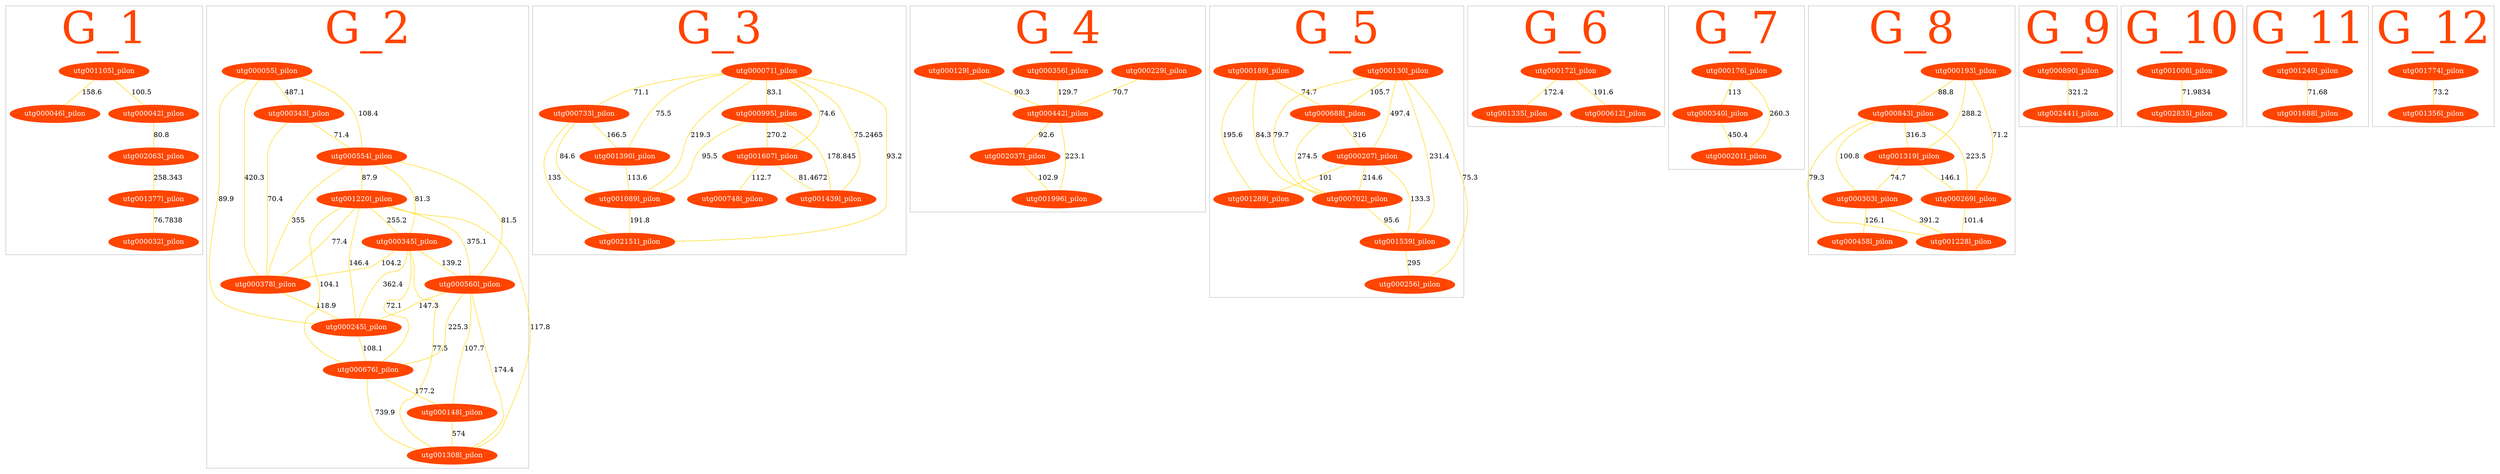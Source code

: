 /* Here are the raw subclusters of selected haplotigs */
graph	Graph_1 {
	subgraph cluster_0 {
	utg000042l_pilon -- utg002063l_pilon [color=gold, penwidth=1, arrowsize=1, label=80.8]; /* cluster 0 */
	utg001105l_pilon -- utg000042l_pilon [color=gold, penwidth=1, arrowsize=1, label=100.5]; /* cluster 0 */
	utg001105l_pilon -- utg000046l_pilon [color=gold, penwidth=1, arrowsize=1, label=158.6]; /* cluster 0 */
	utg001377l_pilon -- utg000032l_pilon [color=gold, penwidth=1, arrowsize=1, label=76.7838]; /* cluster 0 */
	utg002063l_pilon -- utg001377l_pilon [color=gold, penwidth=1, arrowsize=1, label=258.343]; /* cluster 0 */
	utg000032l_pilon [color=orangered, style=filled, fillcolor=orangered, fontcolor=white]; /* 2 : 40000001~60000000 */
	utg000042l_pilon [color=orangered, style=filled, fillcolor=orangered, fontcolor=white]; /* 2 : 40000001~60000000 */
	utg000046l_pilon [color=orangered, style=filled, fillcolor=orangered, fontcolor=white]; /* 2 : 40000001~60000000 */
	utg001105l_pilon [color=orangered, style=filled, fillcolor=orangered, fontcolor=white]; /* 2 : 40000001~60000000 */
	utg001377l_pilon [color=orangered, style=filled, fillcolor=orangered, fontcolor=white]; /* 2 : 40000001~60000000 */
	utg002063l_pilon [color=orangered, style=filled, fillcolor=orangered, fontcolor=white]; /* 2 : 40000001~60000000 */
	label="G_1";
	fontsize=90;
	fontcolor=orangered;
	color=gray;
	/* 6 contigs with total size of 6861725 bp */
	}
	subgraph cluster_1 {
	utg000055l_pilon -- utg000343l_pilon [color=gold, penwidth=1, arrowsize=1, label=487.1]; /* cluster 1 */
	utg000055l_pilon -- utg000378l_pilon [color=gold, penwidth=1, arrowsize=1, label=420.3]; /* cluster 1 */
	utg000148l_pilon -- utg001308l_pilon [color=gold, penwidth=1, arrowsize=1, label=574]; /* cluster 1 */
	utg000245l_pilon -- utg000055l_pilon [color=gold, penwidth=1, arrowsize=1, label=89.9]; /* cluster 1 */
	utg000245l_pilon -- utg000345l_pilon [color=gold, penwidth=1, arrowsize=1, label=362.4]; /* cluster 1 */
	utg000245l_pilon -- utg000676l_pilon [color=gold, penwidth=1, arrowsize=1, label=108.1]; /* cluster 1 */
	utg000245l_pilon -- utg001220l_pilon [color=gold, penwidth=1, arrowsize=1, label=146.4]; /* cluster 1 */
	utg000343l_pilon -- utg000554l_pilon [color=gold, penwidth=1, arrowsize=1, label=71.4]; /* cluster 1 */
	utg000345l_pilon -- utg000378l_pilon [color=gold, penwidth=1, arrowsize=1, label=104.2]; /* cluster 1 */
	utg000345l_pilon -- utg000554l_pilon [color=gold, penwidth=1, arrowsize=1, label=81.3]; /* cluster 1 */
	utg000345l_pilon -- utg000560l_pilon [color=gold, penwidth=1, arrowsize=1, label=139.2]; /* cluster 1 */
	utg000345l_pilon -- utg000676l_pilon [color=gold, penwidth=1, arrowsize=1, label=72.1]; /* cluster 1 */
	utg000378l_pilon -- utg000245l_pilon [color=gold, penwidth=1, arrowsize=1, label=118.9]; /* cluster 1 */
	utg000378l_pilon -- utg000343l_pilon [color=gold, penwidth=1, arrowsize=1, label=70.4]; /* cluster 1 */
	utg000378l_pilon -- utg001220l_pilon [color=gold, penwidth=1, arrowsize=1, label=77.4]; /* cluster 1 */
	utg000554l_pilon -- utg000055l_pilon [color=gold, penwidth=1, arrowsize=1, label=108.4]; /* cluster 1 */
	utg000554l_pilon -- utg000378l_pilon [color=gold, penwidth=1, arrowsize=1, label=355]; /* cluster 1 */
	utg000554l_pilon -- utg001220l_pilon [color=gold, penwidth=1, arrowsize=1, label=87.9]; /* cluster 1 */
	utg000560l_pilon -- utg000148l_pilon [color=gold, penwidth=1, arrowsize=1, label=107.7]; /* cluster 1 */
	utg000560l_pilon -- utg000245l_pilon [color=gold, penwidth=1, arrowsize=1, label=147.3]; /* cluster 1 */
	utg000560l_pilon -- utg000554l_pilon [color=gold, penwidth=1, arrowsize=1, label=81.5]; /* cluster 1 */
	utg000560l_pilon -- utg000676l_pilon [color=gold, penwidth=1, arrowsize=1, label=225.3]; /* cluster 1 */
	utg000560l_pilon -- utg001220l_pilon [color=gold, penwidth=1, arrowsize=1, label=375.1]; /* cluster 1 */
	utg000560l_pilon -- utg001308l_pilon [color=gold, penwidth=1, arrowsize=1, label=174.4]; /* cluster 1 */
	utg000676l_pilon -- utg000148l_pilon [color=gold, penwidth=1, arrowsize=1, label=177.2]; /* cluster 1 */
	utg001220l_pilon -- utg000345l_pilon [color=gold, penwidth=1, arrowsize=1, label=255.2]; /* cluster 1 */
	utg001220l_pilon -- utg000676l_pilon [color=gold, penwidth=1, arrowsize=1, label=104.1]; /* cluster 1 */
	utg001308l_pilon -- utg000345l_pilon [color=gold, penwidth=1, arrowsize=1, label=77.5]; /* cluster 1 */
	utg001308l_pilon -- utg000676l_pilon [color=gold, penwidth=1, arrowsize=1, label=739.9]; /* cluster 1 */
	utg001308l_pilon -- utg001220l_pilon [color=gold, penwidth=1, arrowsize=1, label=117.8]; /* cluster 1 */
	utg000055l_pilon [color=orangered, style=filled, fillcolor=orangered, fontcolor=white]; /* 2 : 40000001~60000000 */
	utg000148l_pilon [color=orangered, style=filled, fillcolor=orangered, fontcolor=white]; /* 1 : 20000001~40000000 */
	utg000245l_pilon [color=orangered, style=filled, fillcolor=orangered, fontcolor=white]; /* 1 : 20000001~40000000 */
	utg000343l_pilon [color=orangered, style=filled, fillcolor=orangered, fontcolor=white]; /* 2 : 40000001~60000000 */
	utg000345l_pilon [color=orangered, style=filled, fillcolor=orangered, fontcolor=white]; /* 1 : 20000001~40000000 */
	utg000378l_pilon [color=orangered, style=filled, fillcolor=orangered, fontcolor=white]; /* 2 : 40000001~60000000 */
	utg000554l_pilon [color=orangered, style=filled, fillcolor=orangered, fontcolor=white]; /* 2 : 40000001~60000000 */
	utg000560l_pilon [color=orangered, style=filled, fillcolor=orangered, fontcolor=white]; /* 1 : 20000001~40000000 */
	utg000676l_pilon [color=orangered, style=filled, fillcolor=orangered, fontcolor=white]; /* 1 : 20000001~40000000 */
	utg001220l_pilon [color=orangered, style=filled, fillcolor=orangered, fontcolor=white]; /* 1 : 20000001~40000000 */
	utg001308l_pilon [color=orangered, style=filled, fillcolor=orangered, fontcolor=white]; /* 1 : 20000001~40000000 */
	label="G_2";
	fontsize=90;
	fontcolor=orangered;
	color=gray;
	/* 11 contigs with total size of 37155108 bp */
	}
	subgraph cluster_2 {
	utg000071l_pilon -- utg000733l_pilon [color=gold, penwidth=1, arrowsize=1, label=71.1]; /* cluster 2 */
	utg000071l_pilon -- utg000995l_pilon [color=gold, penwidth=1, arrowsize=1, label=83.1]; /* cluster 2 */
	utg000071l_pilon -- utg001390l_pilon [color=gold, penwidth=1, arrowsize=1, label=75.5]; /* cluster 2 */
	utg000071l_pilon -- utg001439l_pilon [color=gold, penwidth=1, arrowsize=1, label=75.2465]; /* cluster 2 */
	utg000071l_pilon -- utg002151l_pilon [color=gold, penwidth=1, arrowsize=1, label=93.2]; /* cluster 2 */
	utg000733l_pilon -- utg001089l_pilon [color=gold, penwidth=1, arrowsize=1, label=84.6]; /* cluster 2 */
	utg000733l_pilon -- utg001390l_pilon [color=gold, penwidth=1, arrowsize=1, label=166.5]; /* cluster 2 */
	utg000995l_pilon -- utg001089l_pilon [color=gold, penwidth=1, arrowsize=1, label=95.5]; /* cluster 2 */
	utg000995l_pilon -- utg001439l_pilon [color=gold, penwidth=1, arrowsize=1, label=178.845]; /* cluster 2 */
	utg000995l_pilon -- utg001607l_pilon [color=gold, penwidth=1, arrowsize=1, label=270.2]; /* cluster 2 */
	utg001089l_pilon -- utg000071l_pilon [color=gold, penwidth=1, arrowsize=1, label=219.3]; /* cluster 2 */
	utg001089l_pilon -- utg002151l_pilon [color=gold, penwidth=1, arrowsize=1, label=191.8]; /* cluster 2 */
	utg001390l_pilon -- utg001089l_pilon [color=gold, penwidth=1, arrowsize=1, label=113.6]; /* cluster 2 */
	utg001607l_pilon -- utg000071l_pilon [color=gold, penwidth=1, arrowsize=1, label=74.6]; /* cluster 2 */
	utg001607l_pilon -- utg000748l_pilon [color=gold, penwidth=1, arrowsize=1, label=112.7]; /* cluster 2 */
	utg001607l_pilon -- utg001439l_pilon [color=gold, penwidth=1, arrowsize=1, label=81.4672]; /* cluster 2 */
	utg002151l_pilon -- utg000733l_pilon [color=gold, penwidth=1, arrowsize=1, label=135]; /* cluster 2 */
	utg000071l_pilon [color=orangered, style=filled, fillcolor=orangered, fontcolor=white]; /* 2 : 40000001~60000000 */
	utg000733l_pilon [color=orangered, style=filled, fillcolor=orangered, fontcolor=white]; /* 2 : 40000001~60000000 */
	utg000748l_pilon [color=orangered, style=filled, fillcolor=orangered, fontcolor=white]; /* 2 : 40000001~60000000 */
	utg000995l_pilon [color=orangered, style=filled, fillcolor=orangered, fontcolor=white]; /* 2 : 40000001~60000000 */
	utg001089l_pilon [color=orangered, style=filled, fillcolor=orangered, fontcolor=white]; /* 2 : 40000001~60000000 */
	utg001390l_pilon [color=orangered, style=filled, fillcolor=orangered, fontcolor=white]; /* 2 : 40000001~60000000 */
	utg001439l_pilon [color=orangered, style=filled, fillcolor=orangered, fontcolor=white]; /* 2 : 40000001~60000000 */
	utg001607l_pilon [color=orangered, style=filled, fillcolor=orangered, fontcolor=white]; /* 2 : 40000001~60000000 */
	utg002151l_pilon [color=orangered, style=filled, fillcolor=orangered, fontcolor=white]; /* 2 : 40000001~60000000 */
	label="G_3";
	fontsize=90;
	fontcolor=orangered;
	color=gray;
	/* 9 contigs with total size of 11656850 bp */
	}
	subgraph cluster_3 {
	utg000129l_pilon -- utg000442l_pilon [color=gold, penwidth=1, arrowsize=1, label=90.3]; /* cluster 3 */
	utg000229l_pilon -- utg000442l_pilon [color=gold, penwidth=1, arrowsize=1, label=70.7]; /* cluster 3 */
	utg000356l_pilon -- utg000442l_pilon [color=gold, penwidth=1, arrowsize=1, label=129.7]; /* cluster 3 */
	utg000442l_pilon -- utg002037l_pilon [color=gold, penwidth=1, arrowsize=1, label=92.6]; /* cluster 3 */
	utg001996l_pilon -- utg000442l_pilon [color=gold, penwidth=1, arrowsize=1, label=223.1]; /* cluster 3 */
	utg002037l_pilon -- utg001996l_pilon [color=gold, penwidth=1, arrowsize=1, label=102.9]; /* cluster 3 */
	utg000129l_pilon [color=orangered, style=filled, fillcolor=orangered, fontcolor=white]; /* 0 : 1~20000000 */
	utg000229l_pilon [color=orangered, style=filled, fillcolor=orangered, fontcolor=white]; /* 0 : 1~20000000 */
	utg000356l_pilon [color=orangered, style=filled, fillcolor=orangered, fontcolor=white]; /* 0 : 1~20000000 */
	utg000442l_pilon [color=orangered, style=filled, fillcolor=orangered, fontcolor=white]; /* 0 : 1~20000000 */
	utg001996l_pilon [color=orangered, style=filled, fillcolor=orangered, fontcolor=white]; /* 0 : 1~20000000 */
	utg002037l_pilon [color=orangered, style=filled, fillcolor=orangered, fontcolor=white]; /* 0 : 1~20000000 */
	label="G_4";
	fontsize=90;
	fontcolor=orangered;
	color=gray;
	/* 6 contigs with total size of 11943488 bp */
	}
	subgraph cluster_4 {
	utg000130l_pilon -- utg000688l_pilon [color=gold, penwidth=1, arrowsize=1, label=105.7]; /* cluster 4 */
	utg000130l_pilon -- utg001539l_pilon [color=gold, penwidth=1, arrowsize=1, label=231.4]; /* cluster 4 */
	utg000189l_pilon -- utg000688l_pilon [color=gold, penwidth=1, arrowsize=1, label=74.7]; /* cluster 4 */
	utg000189l_pilon -- utg000702l_pilon [color=gold, penwidth=1, arrowsize=1, label=84.3]; /* cluster 4 */
	utg000189l_pilon -- utg001289l_pilon [color=gold, penwidth=1, arrowsize=1, label=195.6]; /* cluster 4 */
	utg000207l_pilon -- utg000130l_pilon [color=gold, penwidth=1, arrowsize=1, label=497.4]; /* cluster 4 */
	utg000207l_pilon -- utg000702l_pilon [color=gold, penwidth=1, arrowsize=1, label=214.6]; /* cluster 4 */
	utg000207l_pilon -- utg001289l_pilon [color=gold, penwidth=1, arrowsize=1, label=101]; /* cluster 4 */
	utg000256l_pilon -- utg000130l_pilon [color=gold, penwidth=1, arrowsize=1, label=75.3]; /* cluster 4 */
	utg000688l_pilon -- utg000207l_pilon [color=gold, penwidth=1, arrowsize=1, label=316]; /* cluster 4 */
	utg000702l_pilon -- utg000130l_pilon [color=gold, penwidth=1, arrowsize=1, label=79.7]; /* cluster 4 */
	utg000702l_pilon -- utg000688l_pilon [color=gold, penwidth=1, arrowsize=1, label=274.5]; /* cluster 4 */
	utg000702l_pilon -- utg001539l_pilon [color=gold, penwidth=1, arrowsize=1, label=95.6]; /* cluster 4 */
	utg001539l_pilon -- utg000207l_pilon [color=gold, penwidth=1, arrowsize=1, label=133.3]; /* cluster 4 */
	utg001539l_pilon -- utg000256l_pilon [color=gold, penwidth=1, arrowsize=1, label=295]; /* cluster 4 */
	utg000130l_pilon [color=orangered, style=filled, fillcolor=orangered, fontcolor=white]; /* 2 : 40000001~60000000 */
	utg000189l_pilon [color=orangered, style=filled, fillcolor=orangered, fontcolor=white]; /* 1 : 20000001~40000000 */
	utg000207l_pilon [color=orangered, style=filled, fillcolor=orangered, fontcolor=white]; /* 2 : 40000001~60000000 */
	utg000256l_pilon [color=orangered, style=filled, fillcolor=orangered, fontcolor=white]; /* 2 : 40000001~60000000 */
	utg000688l_pilon [color=orangered, style=filled, fillcolor=orangered, fontcolor=white]; /* 1 : 20000001~40000000 */
	utg000702l_pilon [color=orangered, style=filled, fillcolor=orangered, fontcolor=white]; /* 1 : 20000001~40000000 */
	utg001289l_pilon [color=orangered, style=filled, fillcolor=orangered, fontcolor=white]; /* 1 : 20000001~40000000 */
	utg001539l_pilon [color=orangered, style=filled, fillcolor=orangered, fontcolor=white]; /* 2 : 40000001~60000000 */
	label="G_5";
	fontsize=90;
	fontcolor=orangered;
	color=gray;
	/* 8 contigs with total size of 21892488 bp */
	}
	subgraph cluster_5 {
	utg000172l_pilon -- utg000612l_pilon [color=gold, penwidth=1, arrowsize=1, label=191.6]; /* cluster 5 */
	utg000172l_pilon -- utg001335l_pilon [color=gold, penwidth=1, arrowsize=1, label=172.4]; /* cluster 5 */
	utg000172l_pilon [color=orangered, style=filled, fillcolor=orangered, fontcolor=white]; /* 2 : 40000001~60000000 */
	utg000612l_pilon [color=orangered, style=filled, fillcolor=orangered, fontcolor=white]; /* 2 : 40000001~60000000 */
	utg001335l_pilon [color=orangered, style=filled, fillcolor=orangered, fontcolor=white]; /* 2 : 40000001~60000000 */
	label="G_6";
	fontsize=90;
	fontcolor=orangered;
	color=gray;
	/* 3 contigs with total size of 8686913 bp */
	}
	subgraph cluster_6 {
	utg000176l_pilon -- utg000340l_pilon [color=gold, penwidth=1, arrowsize=1, label=113]; /* cluster 6 */
	utg000201l_pilon -- utg000176l_pilon [color=gold, penwidth=1, arrowsize=1, label=260.3]; /* cluster 6 */
	utg000340l_pilon -- utg000201l_pilon [color=gold, penwidth=1, arrowsize=1, label=450.4]; /* cluster 6 */
	utg000176l_pilon [color=orangered, style=filled, fillcolor=orangered, fontcolor=white]; /* 1 : 20000001~40000000 */
	utg000201l_pilon [color=orangered, style=filled, fillcolor=orangered, fontcolor=white]; /* 1 : 20000001~40000000 */
	utg000340l_pilon [color=orangered, style=filled, fillcolor=orangered, fontcolor=white]; /* 1 : 20000001~40000000 */
	label="G_7";
	fontsize=90;
	fontcolor=orangered;
	color=gray;
	/* 3 contigs with total size of 11511228 bp */
	}
	subgraph cluster_7 {
	utg000193l_pilon -- utg000843l_pilon [color=gold, penwidth=1, arrowsize=1, label=88.8]; /* cluster 7 */
	utg000269l_pilon -- utg000193l_pilon [color=gold, penwidth=1, arrowsize=1, label=71.2]; /* cluster 7 */
	utg000269l_pilon -- utg000843l_pilon [color=gold, penwidth=1, arrowsize=1, label=223.5]; /* cluster 7 */
	utg000269l_pilon -- utg001228l_pilon [color=gold, penwidth=1, arrowsize=1, label=101.4]; /* cluster 7 */
	utg000303l_pilon -- utg000458l_pilon [color=gold, penwidth=1, arrowsize=1, label=126.1]; /* cluster 7 */
	utg000303l_pilon -- utg000843l_pilon [color=gold, penwidth=1, arrowsize=1, label=100.8]; /* cluster 7 */
	utg000303l_pilon -- utg001228l_pilon [color=gold, penwidth=1, arrowsize=1, label=391.2]; /* cluster 7 */
	utg000843l_pilon -- utg001319l_pilon [color=gold, penwidth=1, arrowsize=1, label=316.3]; /* cluster 7 */
	utg001228l_pilon -- utg000843l_pilon [color=gold, penwidth=1, arrowsize=1, label=79.3]; /* cluster 7 */
	utg001319l_pilon -- utg000193l_pilon [color=gold, penwidth=1, arrowsize=1, label=288.2]; /* cluster 7 */
	utg001319l_pilon -- utg000269l_pilon [color=gold, penwidth=1, arrowsize=1, label=146.1]; /* cluster 7 */
	utg001319l_pilon -- utg000303l_pilon [color=gold, penwidth=1, arrowsize=1, label=74.7]; /* cluster 7 */
	utg000193l_pilon [color=orangered, style=filled, fillcolor=orangered, fontcolor=white]; /* 2 : 40000001~60000000 */
	utg000269l_pilon [color=orangered, style=filled, fillcolor=orangered, fontcolor=white]; /* 2 : 40000001~60000000 */
	utg000303l_pilon [color=orangered, style=filled, fillcolor=orangered, fontcolor=white]; /* 1 : 20000001~40000000 */
	utg000458l_pilon [color=orangered, style=filled, fillcolor=orangered, fontcolor=white]; /* 1 : 20000001~40000000 */
	utg000843l_pilon [color=orangered, style=filled, fillcolor=orangered, fontcolor=white]; /* 2 : 40000001~60000000 */
	utg001228l_pilon [color=orangered, style=filled, fillcolor=orangered, fontcolor=white]; /* 1 : 20000001~40000000 */
	utg001319l_pilon [color=orangered, style=filled, fillcolor=orangered, fontcolor=white]; /* 2 : 40000001~60000000 */
	label="G_8";
	fontsize=90;
	fontcolor=orangered;
	color=gray;
	/* 7 contigs with total size of 16659495 bp */
	}
	subgraph cluster_8 {
	utg000890l_pilon -- utg002441l_pilon [color=gold, penwidth=1, arrowsize=1, label=321.2]; /* cluster 8 */
	utg000890l_pilon [color=orangered, style=filled, fillcolor=orangered, fontcolor=white]; /* 0 : 1~20000000 */
	utg002441l_pilon [color=orangered, style=filled, fillcolor=orangered, fontcolor=white]; /* 0 : 1~20000000 */
	label="G_9";
	fontsize=90;
	fontcolor=orangered;
	color=gray;
	/* 2 contigs with total size of 1610426 bp */
	}
	subgraph cluster_9 {
	utg001008l_pilon -- utg002835l_pilon [color=gold, penwidth=1, arrowsize=1, label=71.9834]; /* cluster 9 */
	utg001008l_pilon [color=orangered, style=filled, fillcolor=orangered, fontcolor=white]; /* 3 : 60000001~80000000 */
	utg002835l_pilon [color=orangered, style=filled, fillcolor=orangered, fontcolor=white]; /* 3 : 60000001~80000000 */
	label="G_10";
	fontsize=90;
	fontcolor=orangered;
	color=gray;
	/* 2 contigs with total size of 1734859 bp */
	}
	subgraph cluster_10 {
	utg001249l_pilon -- utg001688l_pilon [color=gold, penwidth=1, arrowsize=1, label=71.68]; /* cluster 10 */
	utg001249l_pilon [color=orangered, style=filled, fillcolor=orangered, fontcolor=white]; /* 3 : 60000001~80000000 */
	utg001688l_pilon [color=orangered, style=filled, fillcolor=orangered, fontcolor=white]; /* 2 : 40000001~60000000 */
	label="G_11";
	fontsize=90;
	fontcolor=orangered;
	color=gray;
	/* 2 contigs with total size of 904018 bp */
	}
	subgraph cluster_11 {
	utg001774l_pilon -- utg001356l_pilon [color=gold, penwidth=1, arrowsize=1, label=73.2]; /* cluster 11 */
	utg001356l_pilon [color=orangered, style=filled, fillcolor=orangered, fontcolor=white]; /* 0 : 1~20000000 */
	utg001774l_pilon [color=orangered, style=filled, fillcolor=orangered, fontcolor=white]; /* 0 : 1~20000000 */
	label="G_12";
	fontsize=90;
	fontcolor=orangered;
	color=gray;
	/* 2 contigs with total size of 1633527 bp */
	}
}
